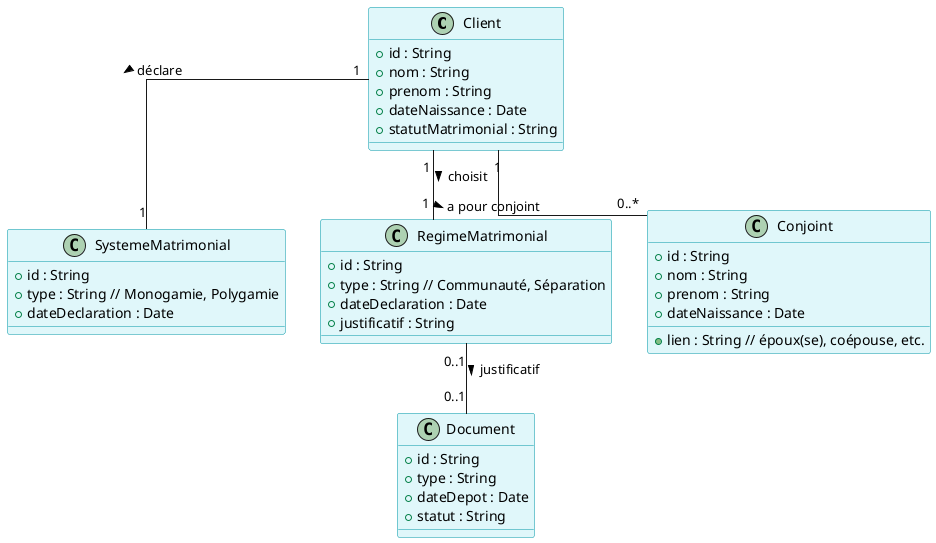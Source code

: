 @startuml DiagrammeClasseMatrimonial
skinparam class {
    BackgroundColor #E0F7FA
    BorderColor #0097A7
}
skinparam linetype ortho

class Client {
    +id : String
    +nom : String
    +prenom : String
    +dateNaissance : Date
    +statutMatrimonial : String
}

class SystemeMatrimonial {
    +id : String
    +type : String // Monogamie, Polygamie
    +dateDeclaration : Date
}

class RegimeMatrimonial {
    +id : String
    +type : String // Communauté, Séparation
    +dateDeclaration : Date
    +justificatif : String
}

class Conjoint {
    +id : String
    +nom : String
    +prenom : String
    +dateNaissance : Date
    +lien : String // époux(se), coépouse, etc.
}

class Document {
    +id : String
    +type : String
    +dateDepot : Date
    +statut : String
}

' Relations
Client "1" -- "1" SystemeMatrimonial : déclare >
Client "1" -- "1" RegimeMatrimonial : choisit >
Client "1" -- "0..*" Conjoint : a pour conjoint >
RegimeMatrimonial "0..1" -- "0..1" Document : justificatif >

@enduml